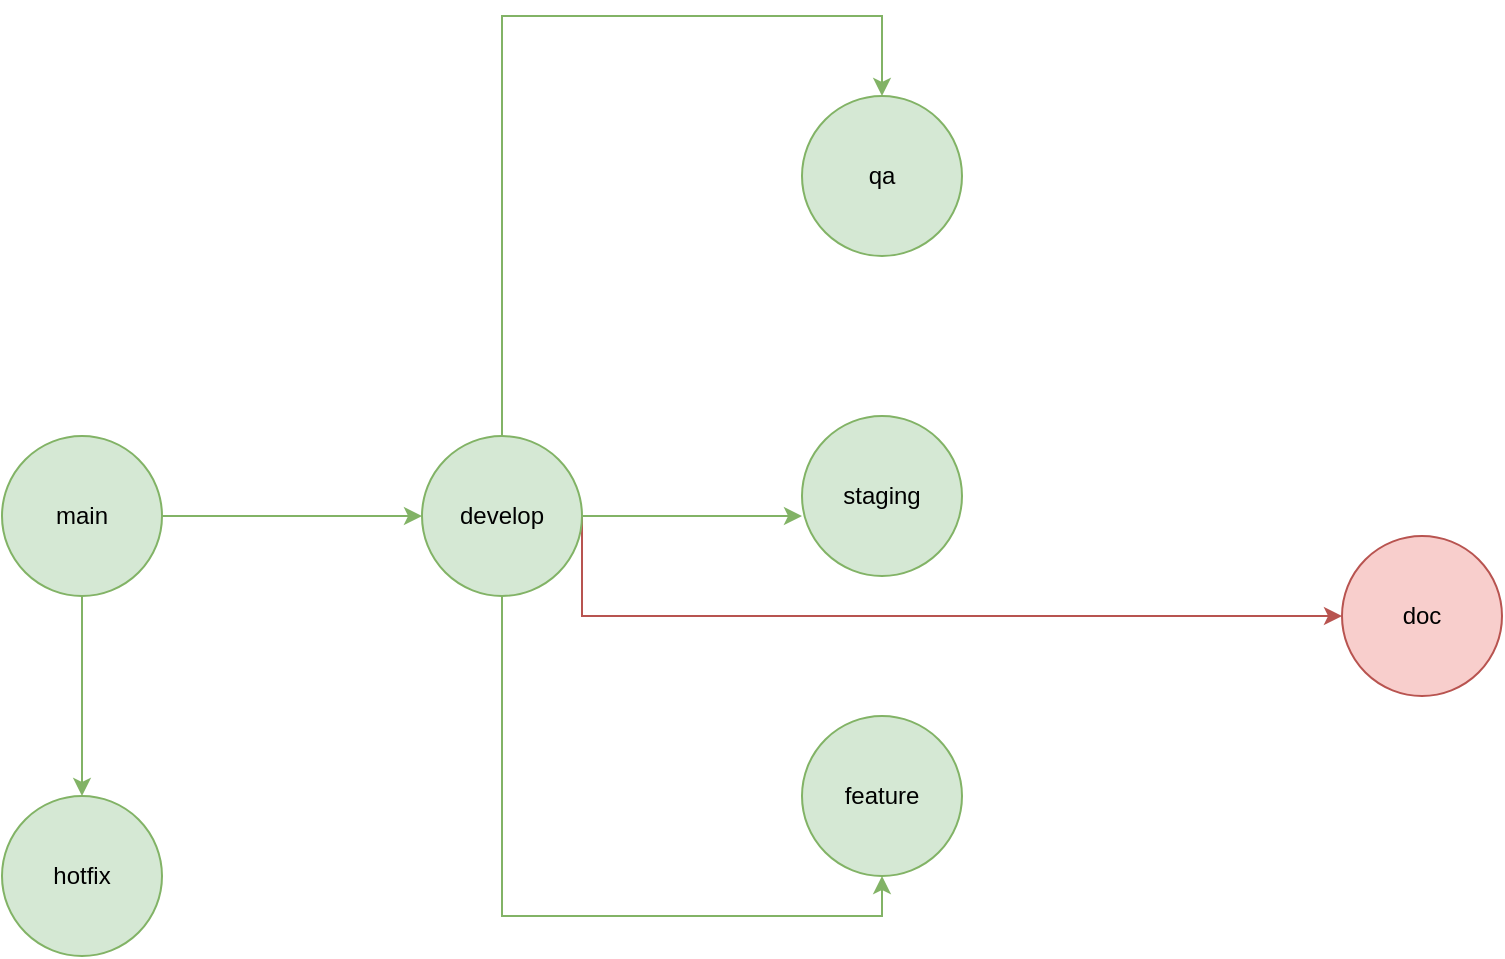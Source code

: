 <mxfile version="26.0.6">
  <diagram name="Página-1" id="ek8C6a9bHzRGjuk6mr6R">
    <mxGraphModel dx="1434" dy="716" grid="1" gridSize="10" guides="1" tooltips="1" connect="1" arrows="1" fold="1" page="1" pageScale="1" pageWidth="827" pageHeight="1169" math="0" shadow="0">
      <root>
        <mxCell id="0" />
        <mxCell id="1" parent="0" />
        <mxCell id="ZR0A4JgTSsV641ICDPwX-6" style="edgeStyle=orthogonalEdgeStyle;rounded=0;orthogonalLoop=1;jettySize=auto;html=1;fillColor=#d5e8d4;strokeColor=#82b366;" edge="1" parent="1" source="ZR0A4JgTSsV641ICDPwX-1" target="ZR0A4JgTSsV641ICDPwX-2">
          <mxGeometry relative="1" as="geometry" />
        </mxCell>
        <mxCell id="ZR0A4JgTSsV641ICDPwX-13" style="edgeStyle=orthogonalEdgeStyle;rounded=0;orthogonalLoop=1;jettySize=auto;html=1;entryX=0.5;entryY=0;entryDx=0;entryDy=0;fillColor=#d5e8d4;strokeColor=#82b366;" edge="1" parent="1" source="ZR0A4JgTSsV641ICDPwX-1" target="ZR0A4JgTSsV641ICDPwX-12">
          <mxGeometry relative="1" as="geometry" />
        </mxCell>
        <mxCell id="ZR0A4JgTSsV641ICDPwX-1" value="main" style="ellipse;whiteSpace=wrap;html=1;aspect=fixed;fillColor=#d5e8d4;strokeColor=#82b366;" vertex="1" parent="1">
          <mxGeometry x="110" y="310" width="80" height="80" as="geometry" />
        </mxCell>
        <mxCell id="ZR0A4JgTSsV641ICDPwX-7" style="edgeStyle=orthogonalEdgeStyle;rounded=0;orthogonalLoop=1;jettySize=auto;html=1;fillColor=#d5e8d4;strokeColor=#82b366;" edge="1" parent="1" source="ZR0A4JgTSsV641ICDPwX-2" target="ZR0A4JgTSsV641ICDPwX-3">
          <mxGeometry relative="1" as="geometry">
            <Array as="points">
              <mxPoint x="360" y="100" />
              <mxPoint x="550" y="100" />
            </Array>
          </mxGeometry>
        </mxCell>
        <mxCell id="ZR0A4JgTSsV641ICDPwX-9" style="edgeStyle=orthogonalEdgeStyle;rounded=0;orthogonalLoop=1;jettySize=auto;html=1;entryX=0.5;entryY=1;entryDx=0;entryDy=0;fillColor=#d5e8d4;strokeColor=#82b366;" edge="1" parent="1" source="ZR0A4JgTSsV641ICDPwX-2" target="ZR0A4JgTSsV641ICDPwX-5">
          <mxGeometry relative="1" as="geometry">
            <Array as="points">
              <mxPoint x="360" y="550" />
              <mxPoint x="550" y="550" />
            </Array>
          </mxGeometry>
        </mxCell>
        <mxCell id="ZR0A4JgTSsV641ICDPwX-11" style="edgeStyle=orthogonalEdgeStyle;rounded=0;orthogonalLoop=1;jettySize=auto;html=1;exitX=1;exitY=0.5;exitDx=0;exitDy=0;fillColor=#f8cecc;strokeColor=#b85450;" edge="1" parent="1" source="ZR0A4JgTSsV641ICDPwX-2" target="ZR0A4JgTSsV641ICDPwX-10">
          <mxGeometry relative="1" as="geometry">
            <Array as="points">
              <mxPoint x="400" y="400" />
            </Array>
          </mxGeometry>
        </mxCell>
        <mxCell id="ZR0A4JgTSsV641ICDPwX-2" value="develop" style="ellipse;whiteSpace=wrap;html=1;aspect=fixed;fillColor=#d5e8d4;strokeColor=#82b366;" vertex="1" parent="1">
          <mxGeometry x="320" y="310" width="80" height="80" as="geometry" />
        </mxCell>
        <mxCell id="ZR0A4JgTSsV641ICDPwX-3" value="qa" style="ellipse;whiteSpace=wrap;html=1;aspect=fixed;fillColor=#d5e8d4;strokeColor=#82b366;" vertex="1" parent="1">
          <mxGeometry x="510" y="140" width="80" height="80" as="geometry" />
        </mxCell>
        <mxCell id="ZR0A4JgTSsV641ICDPwX-4" value="staging" style="ellipse;whiteSpace=wrap;html=1;aspect=fixed;fillColor=#d5e8d4;strokeColor=#82b366;" vertex="1" parent="1">
          <mxGeometry x="510" y="300" width="80" height="80" as="geometry" />
        </mxCell>
        <mxCell id="ZR0A4JgTSsV641ICDPwX-5" value="feature" style="ellipse;whiteSpace=wrap;html=1;aspect=fixed;fillColor=#d5e8d4;strokeColor=#82b366;" vertex="1" parent="1">
          <mxGeometry x="510" y="450" width="80" height="80" as="geometry" />
        </mxCell>
        <mxCell id="ZR0A4JgTSsV641ICDPwX-8" style="edgeStyle=orthogonalEdgeStyle;rounded=0;orthogonalLoop=1;jettySize=auto;html=1;entryX=0;entryY=0.625;entryDx=0;entryDy=0;entryPerimeter=0;fillColor=#d5e8d4;strokeColor=#82b366;" edge="1" parent="1" source="ZR0A4JgTSsV641ICDPwX-2" target="ZR0A4JgTSsV641ICDPwX-4">
          <mxGeometry relative="1" as="geometry" />
        </mxCell>
        <mxCell id="ZR0A4JgTSsV641ICDPwX-10" value="doc" style="ellipse;whiteSpace=wrap;html=1;aspect=fixed;fillColor=#f8cecc;strokeColor=#b85450;" vertex="1" parent="1">
          <mxGeometry x="780" y="360" width="80" height="80" as="geometry" />
        </mxCell>
        <mxCell id="ZR0A4JgTSsV641ICDPwX-12" value="hotfix" style="ellipse;whiteSpace=wrap;html=1;aspect=fixed;fillColor=#d5e8d4;strokeColor=#82b366;" vertex="1" parent="1">
          <mxGeometry x="110" y="490" width="80" height="80" as="geometry" />
        </mxCell>
      </root>
    </mxGraphModel>
  </diagram>
</mxfile>
